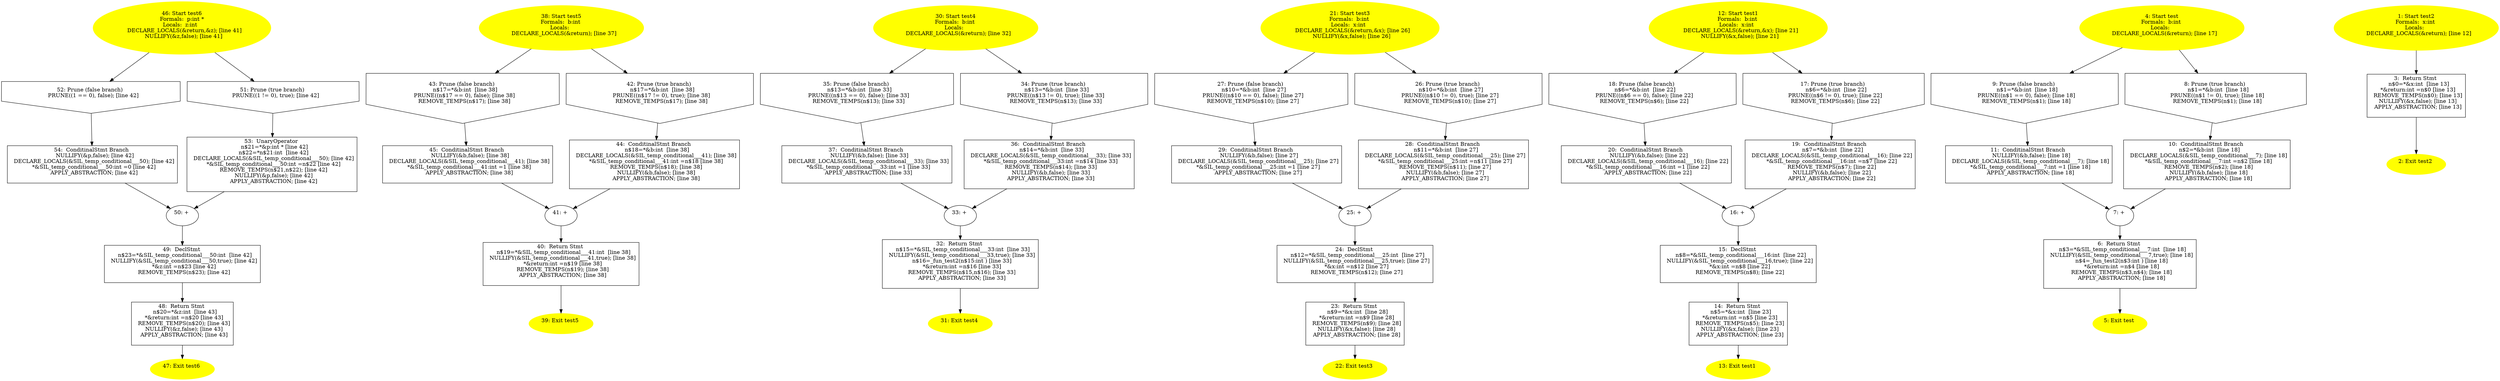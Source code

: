 digraph iCFG {
54 [label="54:  ConditinalStmt Branch \n   NULLIFY(&p,false); [line 42]\n  DECLARE_LOCALS(&SIL_temp_conditional___50); [line 42]\n  *&SIL_temp_conditional___50:int =0 [line 42]\n  APPLY_ABSTRACTION; [line 42]\n " shape="box"]
	

	 54 -> 50 ;
53 [label="53:  UnaryOperator \n   n$21=*&p:int * [line 42]\n  n$22=*n$21:int  [line 42]\n  DECLARE_LOCALS(&SIL_temp_conditional___50); [line 42]\n  *&SIL_temp_conditional___50:int =n$22 [line 42]\n  REMOVE_TEMPS(n$21,n$22); [line 42]\n  NULLIFY(&p,false); [line 42]\n  APPLY_ABSTRACTION; [line 42]\n " shape="box"]
	

	 53 -> 50 ;
52 [label="52: Prune (false branch) \n   PRUNE((1 == 0), false); [line 42]\n " shape="invhouse"]
	

	 52 -> 54 ;
51 [label="51: Prune (true branch) \n   PRUNE((1 != 0), true); [line 42]\n " shape="invhouse"]
	

	 51 -> 53 ;
50 [label="50: + \n  " ]
	

	 50 -> 49 ;
49 [label="49:  DeclStmt \n   n$23=*&SIL_temp_conditional___50:int  [line 42]\n  NULLIFY(&SIL_temp_conditional___50,true); [line 42]\n  *&z:int =n$23 [line 42]\n  REMOVE_TEMPS(n$23); [line 42]\n " shape="box"]
	

	 49 -> 48 ;
48 [label="48:  Return Stmt \n   n$20=*&z:int  [line 43]\n  *&return:int =n$20 [line 43]\n  REMOVE_TEMPS(n$20); [line 43]\n  NULLIFY(&z,false); [line 43]\n  APPLY_ABSTRACTION; [line 43]\n " shape="box"]
	

	 48 -> 47 ;
47 [label="47: Exit test6 \n  " color=yellow style=filled]
	

46 [label="46: Start test6\nFormals:  p:int *\nLocals:  z:int  \n   DECLARE_LOCALS(&return,&z); [line 41]\n  NULLIFY(&z,false); [line 41]\n " color=yellow style=filled]
	

	 46 -> 51 ;
	 46 -> 52 ;
45 [label="45:  ConditinalStmt Branch \n   NULLIFY(&b,false); [line 38]\n  DECLARE_LOCALS(&SIL_temp_conditional___41); [line 38]\n  *&SIL_temp_conditional___41:int =1 [line 38]\n  APPLY_ABSTRACTION; [line 38]\n " shape="box"]
	

	 45 -> 41 ;
44 [label="44:  ConditinalStmt Branch \n   n$18=*&b:int  [line 38]\n  DECLARE_LOCALS(&SIL_temp_conditional___41); [line 38]\n  *&SIL_temp_conditional___41:int =n$18 [line 38]\n  REMOVE_TEMPS(n$18); [line 38]\n  NULLIFY(&b,false); [line 38]\n  APPLY_ABSTRACTION; [line 38]\n " shape="box"]
	

	 44 -> 41 ;
43 [label="43: Prune (false branch) \n   n$17=*&b:int  [line 38]\n  PRUNE((n$17 == 0), false); [line 38]\n  REMOVE_TEMPS(n$17); [line 38]\n " shape="invhouse"]
	

	 43 -> 45 ;
42 [label="42: Prune (true branch) \n   n$17=*&b:int  [line 38]\n  PRUNE((n$17 != 0), true); [line 38]\n  REMOVE_TEMPS(n$17); [line 38]\n " shape="invhouse"]
	

	 42 -> 44 ;
41 [label="41: + \n  " ]
	

	 41 -> 40 ;
40 [label="40:  Return Stmt \n   n$19=*&SIL_temp_conditional___41:int  [line 38]\n  NULLIFY(&SIL_temp_conditional___41,true); [line 38]\n  *&return:int =n$19 [line 38]\n  REMOVE_TEMPS(n$19); [line 38]\n  APPLY_ABSTRACTION; [line 38]\n " shape="box"]
	

	 40 -> 39 ;
39 [label="39: Exit test5 \n  " color=yellow style=filled]
	

38 [label="38: Start test5\nFormals:  b:int \nLocals:  \n   DECLARE_LOCALS(&return); [line 37]\n " color=yellow style=filled]
	

	 38 -> 42 ;
	 38 -> 43 ;
37 [label="37:  ConditinalStmt Branch \n   NULLIFY(&b,false); [line 33]\n  DECLARE_LOCALS(&SIL_temp_conditional___33); [line 33]\n  *&SIL_temp_conditional___33:int =1 [line 33]\n  APPLY_ABSTRACTION; [line 33]\n " shape="box"]
	

	 37 -> 33 ;
36 [label="36:  ConditinalStmt Branch \n   n$14=*&b:int  [line 33]\n  DECLARE_LOCALS(&SIL_temp_conditional___33); [line 33]\n  *&SIL_temp_conditional___33:int =n$14 [line 33]\n  REMOVE_TEMPS(n$14); [line 33]\n  NULLIFY(&b,false); [line 33]\n  APPLY_ABSTRACTION; [line 33]\n " shape="box"]
	

	 36 -> 33 ;
35 [label="35: Prune (false branch) \n   n$13=*&b:int  [line 33]\n  PRUNE((n$13 == 0), false); [line 33]\n  REMOVE_TEMPS(n$13); [line 33]\n " shape="invhouse"]
	

	 35 -> 37 ;
34 [label="34: Prune (true branch) \n   n$13=*&b:int  [line 33]\n  PRUNE((n$13 != 0), true); [line 33]\n  REMOVE_TEMPS(n$13); [line 33]\n " shape="invhouse"]
	

	 34 -> 36 ;
33 [label="33: + \n  " ]
	

	 33 -> 32 ;
32 [label="32:  Return Stmt \n   n$15=*&SIL_temp_conditional___33:int  [line 33]\n  NULLIFY(&SIL_temp_conditional___33,true); [line 33]\n  n$16=_fun_test2(n$15:int ) [line 33]\n  *&return:int =n$16 [line 33]\n  REMOVE_TEMPS(n$15,n$16); [line 33]\n  APPLY_ABSTRACTION; [line 33]\n " shape="box"]
	

	 32 -> 31 ;
31 [label="31: Exit test4 \n  " color=yellow style=filled]
	

30 [label="30: Start test4\nFormals:  b:int \nLocals:  \n   DECLARE_LOCALS(&return); [line 32]\n " color=yellow style=filled]
	

	 30 -> 34 ;
	 30 -> 35 ;
29 [label="29:  ConditinalStmt Branch \n   NULLIFY(&b,false); [line 27]\n  DECLARE_LOCALS(&SIL_temp_conditional___25); [line 27]\n  *&SIL_temp_conditional___25:int =1 [line 27]\n  APPLY_ABSTRACTION; [line 27]\n " shape="box"]
	

	 29 -> 25 ;
28 [label="28:  ConditinalStmt Branch \n   n$11=*&b:int  [line 27]\n  DECLARE_LOCALS(&SIL_temp_conditional___25); [line 27]\n  *&SIL_temp_conditional___25:int =n$11 [line 27]\n  REMOVE_TEMPS(n$11); [line 27]\n  NULLIFY(&b,false); [line 27]\n  APPLY_ABSTRACTION; [line 27]\n " shape="box"]
	

	 28 -> 25 ;
27 [label="27: Prune (false branch) \n   n$10=*&b:int  [line 27]\n  PRUNE((n$10 == 0), false); [line 27]\n  REMOVE_TEMPS(n$10); [line 27]\n " shape="invhouse"]
	

	 27 -> 29 ;
26 [label="26: Prune (true branch) \n   n$10=*&b:int  [line 27]\n  PRUNE((n$10 != 0), true); [line 27]\n  REMOVE_TEMPS(n$10); [line 27]\n " shape="invhouse"]
	

	 26 -> 28 ;
25 [label="25: + \n  " ]
	

	 25 -> 24 ;
24 [label="24:  DeclStmt \n   n$12=*&SIL_temp_conditional___25:int  [line 27]\n  NULLIFY(&SIL_temp_conditional___25,true); [line 27]\n  *&x:int =n$12 [line 27]\n  REMOVE_TEMPS(n$12); [line 27]\n " shape="box"]
	

	 24 -> 23 ;
23 [label="23:  Return Stmt \n   n$9=*&x:int  [line 28]\n  *&return:int =n$9 [line 28]\n  REMOVE_TEMPS(n$9); [line 28]\n  NULLIFY(&x,false); [line 28]\n  APPLY_ABSTRACTION; [line 28]\n " shape="box"]
	

	 23 -> 22 ;
22 [label="22: Exit test3 \n  " color=yellow style=filled]
	

21 [label="21: Start test3\nFormals:  b:int \nLocals:  x:int  \n   DECLARE_LOCALS(&return,&x); [line 26]\n  NULLIFY(&x,false); [line 26]\n " color=yellow style=filled]
	

	 21 -> 26 ;
	 21 -> 27 ;
20 [label="20:  ConditinalStmt Branch \n   NULLIFY(&b,false); [line 22]\n  DECLARE_LOCALS(&SIL_temp_conditional___16); [line 22]\n  *&SIL_temp_conditional___16:int =1 [line 22]\n  APPLY_ABSTRACTION; [line 22]\n " shape="box"]
	

	 20 -> 16 ;
19 [label="19:  ConditinalStmt Branch \n   n$7=*&b:int  [line 22]\n  DECLARE_LOCALS(&SIL_temp_conditional___16); [line 22]\n  *&SIL_temp_conditional___16:int =n$7 [line 22]\n  REMOVE_TEMPS(n$7); [line 22]\n  NULLIFY(&b,false); [line 22]\n  APPLY_ABSTRACTION; [line 22]\n " shape="box"]
	

	 19 -> 16 ;
18 [label="18: Prune (false branch) \n   n$6=*&b:int  [line 22]\n  PRUNE((n$6 == 0), false); [line 22]\n  REMOVE_TEMPS(n$6); [line 22]\n " shape="invhouse"]
	

	 18 -> 20 ;
17 [label="17: Prune (true branch) \n   n$6=*&b:int  [line 22]\n  PRUNE((n$6 != 0), true); [line 22]\n  REMOVE_TEMPS(n$6); [line 22]\n " shape="invhouse"]
	

	 17 -> 19 ;
16 [label="16: + \n  " ]
	

	 16 -> 15 ;
15 [label="15:  DeclStmt \n   n$8=*&SIL_temp_conditional___16:int  [line 22]\n  NULLIFY(&SIL_temp_conditional___16,true); [line 22]\n  *&x:int =n$8 [line 22]\n  REMOVE_TEMPS(n$8); [line 22]\n " shape="box"]
	

	 15 -> 14 ;
14 [label="14:  Return Stmt \n   n$5=*&x:int  [line 23]\n  *&return:int =n$5 [line 23]\n  REMOVE_TEMPS(n$5); [line 23]\n  NULLIFY(&x,false); [line 23]\n  APPLY_ABSTRACTION; [line 23]\n " shape="box"]
	

	 14 -> 13 ;
13 [label="13: Exit test1 \n  " color=yellow style=filled]
	

12 [label="12: Start test1\nFormals:  b:int \nLocals:  x:int  \n   DECLARE_LOCALS(&return,&x); [line 21]\n  NULLIFY(&x,false); [line 21]\n " color=yellow style=filled]
	

	 12 -> 17 ;
	 12 -> 18 ;
11 [label="11:  ConditinalStmt Branch \n   NULLIFY(&b,false); [line 18]\n  DECLARE_LOCALS(&SIL_temp_conditional___7); [line 18]\n  *&SIL_temp_conditional___7:int =1 [line 18]\n  APPLY_ABSTRACTION; [line 18]\n " shape="box"]
	

	 11 -> 7 ;
10 [label="10:  ConditinalStmt Branch \n   n$2=*&b:int  [line 18]\n  DECLARE_LOCALS(&SIL_temp_conditional___7); [line 18]\n  *&SIL_temp_conditional___7:int =n$2 [line 18]\n  REMOVE_TEMPS(n$2); [line 18]\n  NULLIFY(&b,false); [line 18]\n  APPLY_ABSTRACTION; [line 18]\n " shape="box"]
	

	 10 -> 7 ;
9 [label="9: Prune (false branch) \n   n$1=*&b:int  [line 18]\n  PRUNE((n$1 == 0), false); [line 18]\n  REMOVE_TEMPS(n$1); [line 18]\n " shape="invhouse"]
	

	 9 -> 11 ;
8 [label="8: Prune (true branch) \n   n$1=*&b:int  [line 18]\n  PRUNE((n$1 != 0), true); [line 18]\n  REMOVE_TEMPS(n$1); [line 18]\n " shape="invhouse"]
	

	 8 -> 10 ;
7 [label="7: + \n  " ]
	

	 7 -> 6 ;
6 [label="6:  Return Stmt \n   n$3=*&SIL_temp_conditional___7:int  [line 18]\n  NULLIFY(&SIL_temp_conditional___7,true); [line 18]\n  n$4=_fun_test2(n$3:int ) [line 18]\n  *&return:int =n$4 [line 18]\n  REMOVE_TEMPS(n$3,n$4); [line 18]\n  APPLY_ABSTRACTION; [line 18]\n " shape="box"]
	

	 6 -> 5 ;
5 [label="5: Exit test \n  " color=yellow style=filled]
	

4 [label="4: Start test\nFormals:  b:int \nLocals:  \n   DECLARE_LOCALS(&return); [line 17]\n " color=yellow style=filled]
	

	 4 -> 8 ;
	 4 -> 9 ;
3 [label="3:  Return Stmt \n   n$0=*&x:int  [line 13]\n  *&return:int =n$0 [line 13]\n  REMOVE_TEMPS(n$0); [line 13]\n  NULLIFY(&x,false); [line 13]\n  APPLY_ABSTRACTION; [line 13]\n " shape="box"]
	

	 3 -> 2 ;
2 [label="2: Exit test2 \n  " color=yellow style=filled]
	

1 [label="1: Start test2\nFormals:  x:int \nLocals:  \n   DECLARE_LOCALS(&return); [line 12]\n " color=yellow style=filled]
	

	 1 -> 3 ;
}
